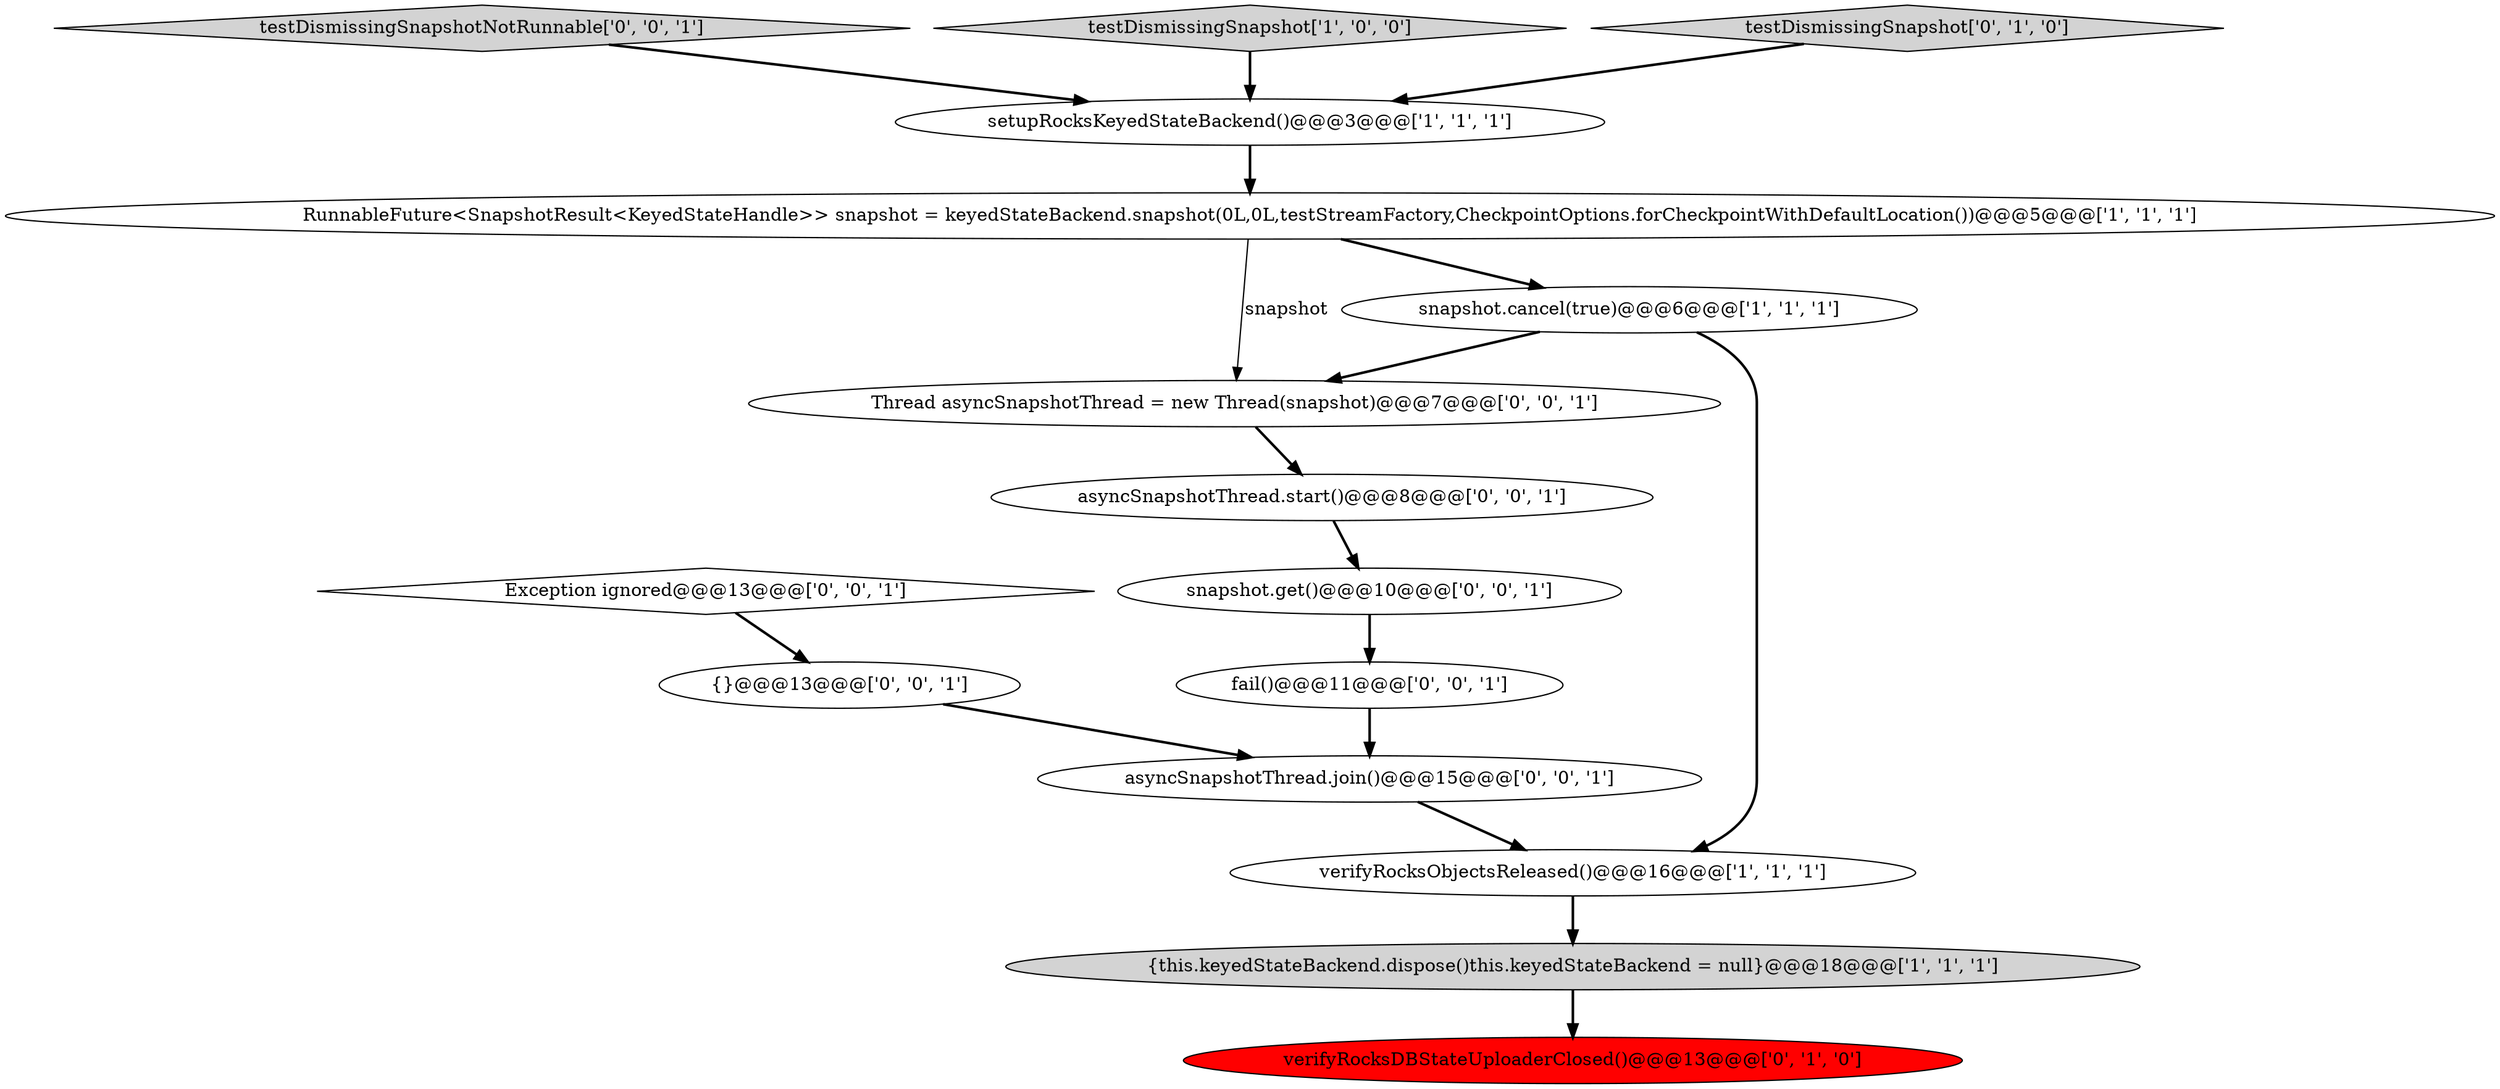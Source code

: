 digraph {
5 [style = filled, label = "setupRocksKeyedStateBackend()@@@3@@@['1', '1', '1']", fillcolor = white, shape = ellipse image = "AAA0AAABBB1BBB"];
11 [style = filled, label = "{}@@@13@@@['0', '0', '1']", fillcolor = white, shape = ellipse image = "AAA0AAABBB3BBB"];
14 [style = filled, label = "snapshot.get()@@@10@@@['0', '0', '1']", fillcolor = white, shape = ellipse image = "AAA0AAABBB3BBB"];
13 [style = filled, label = "asyncSnapshotThread.join()@@@15@@@['0', '0', '1']", fillcolor = white, shape = ellipse image = "AAA0AAABBB3BBB"];
4 [style = filled, label = "{this.keyedStateBackend.dispose()this.keyedStateBackend = null}@@@18@@@['1', '1', '1']", fillcolor = lightgray, shape = ellipse image = "AAA0AAABBB1BBB"];
12 [style = filled, label = "fail()@@@11@@@['0', '0', '1']", fillcolor = white, shape = ellipse image = "AAA0AAABBB3BBB"];
9 [style = filled, label = "testDismissingSnapshotNotRunnable['0', '0', '1']", fillcolor = lightgray, shape = diamond image = "AAA0AAABBB3BBB"];
0 [style = filled, label = "verifyRocksObjectsReleased()@@@16@@@['1', '1', '1']", fillcolor = white, shape = ellipse image = "AAA0AAABBB1BBB"];
3 [style = filled, label = "RunnableFuture<SnapshotResult<KeyedStateHandle>> snapshot = keyedStateBackend.snapshot(0L,0L,testStreamFactory,CheckpointOptions.forCheckpointWithDefaultLocation())@@@5@@@['1', '1', '1']", fillcolor = white, shape = ellipse image = "AAA0AAABBB1BBB"];
8 [style = filled, label = "Exception ignored@@@13@@@['0', '0', '1']", fillcolor = white, shape = diamond image = "AAA0AAABBB3BBB"];
10 [style = filled, label = "Thread asyncSnapshotThread = new Thread(snapshot)@@@7@@@['0', '0', '1']", fillcolor = white, shape = ellipse image = "AAA0AAABBB3BBB"];
2 [style = filled, label = "testDismissingSnapshot['1', '0', '0']", fillcolor = lightgray, shape = diamond image = "AAA0AAABBB1BBB"];
6 [style = filled, label = "verifyRocksDBStateUploaderClosed()@@@13@@@['0', '1', '0']", fillcolor = red, shape = ellipse image = "AAA1AAABBB2BBB"];
1 [style = filled, label = "snapshot.cancel(true)@@@6@@@['1', '1', '1']", fillcolor = white, shape = ellipse image = "AAA0AAABBB1BBB"];
15 [style = filled, label = "asyncSnapshotThread.start()@@@8@@@['0', '0', '1']", fillcolor = white, shape = ellipse image = "AAA0AAABBB3BBB"];
7 [style = filled, label = "testDismissingSnapshot['0', '1', '0']", fillcolor = lightgray, shape = diamond image = "AAA0AAABBB2BBB"];
9->5 [style = bold, label=""];
5->3 [style = bold, label=""];
12->13 [style = bold, label=""];
13->0 [style = bold, label=""];
7->5 [style = bold, label=""];
1->0 [style = bold, label=""];
10->15 [style = bold, label=""];
3->1 [style = bold, label=""];
15->14 [style = bold, label=""];
1->10 [style = bold, label=""];
0->4 [style = bold, label=""];
4->6 [style = bold, label=""];
8->11 [style = bold, label=""];
14->12 [style = bold, label=""];
11->13 [style = bold, label=""];
3->10 [style = solid, label="snapshot"];
2->5 [style = bold, label=""];
}
